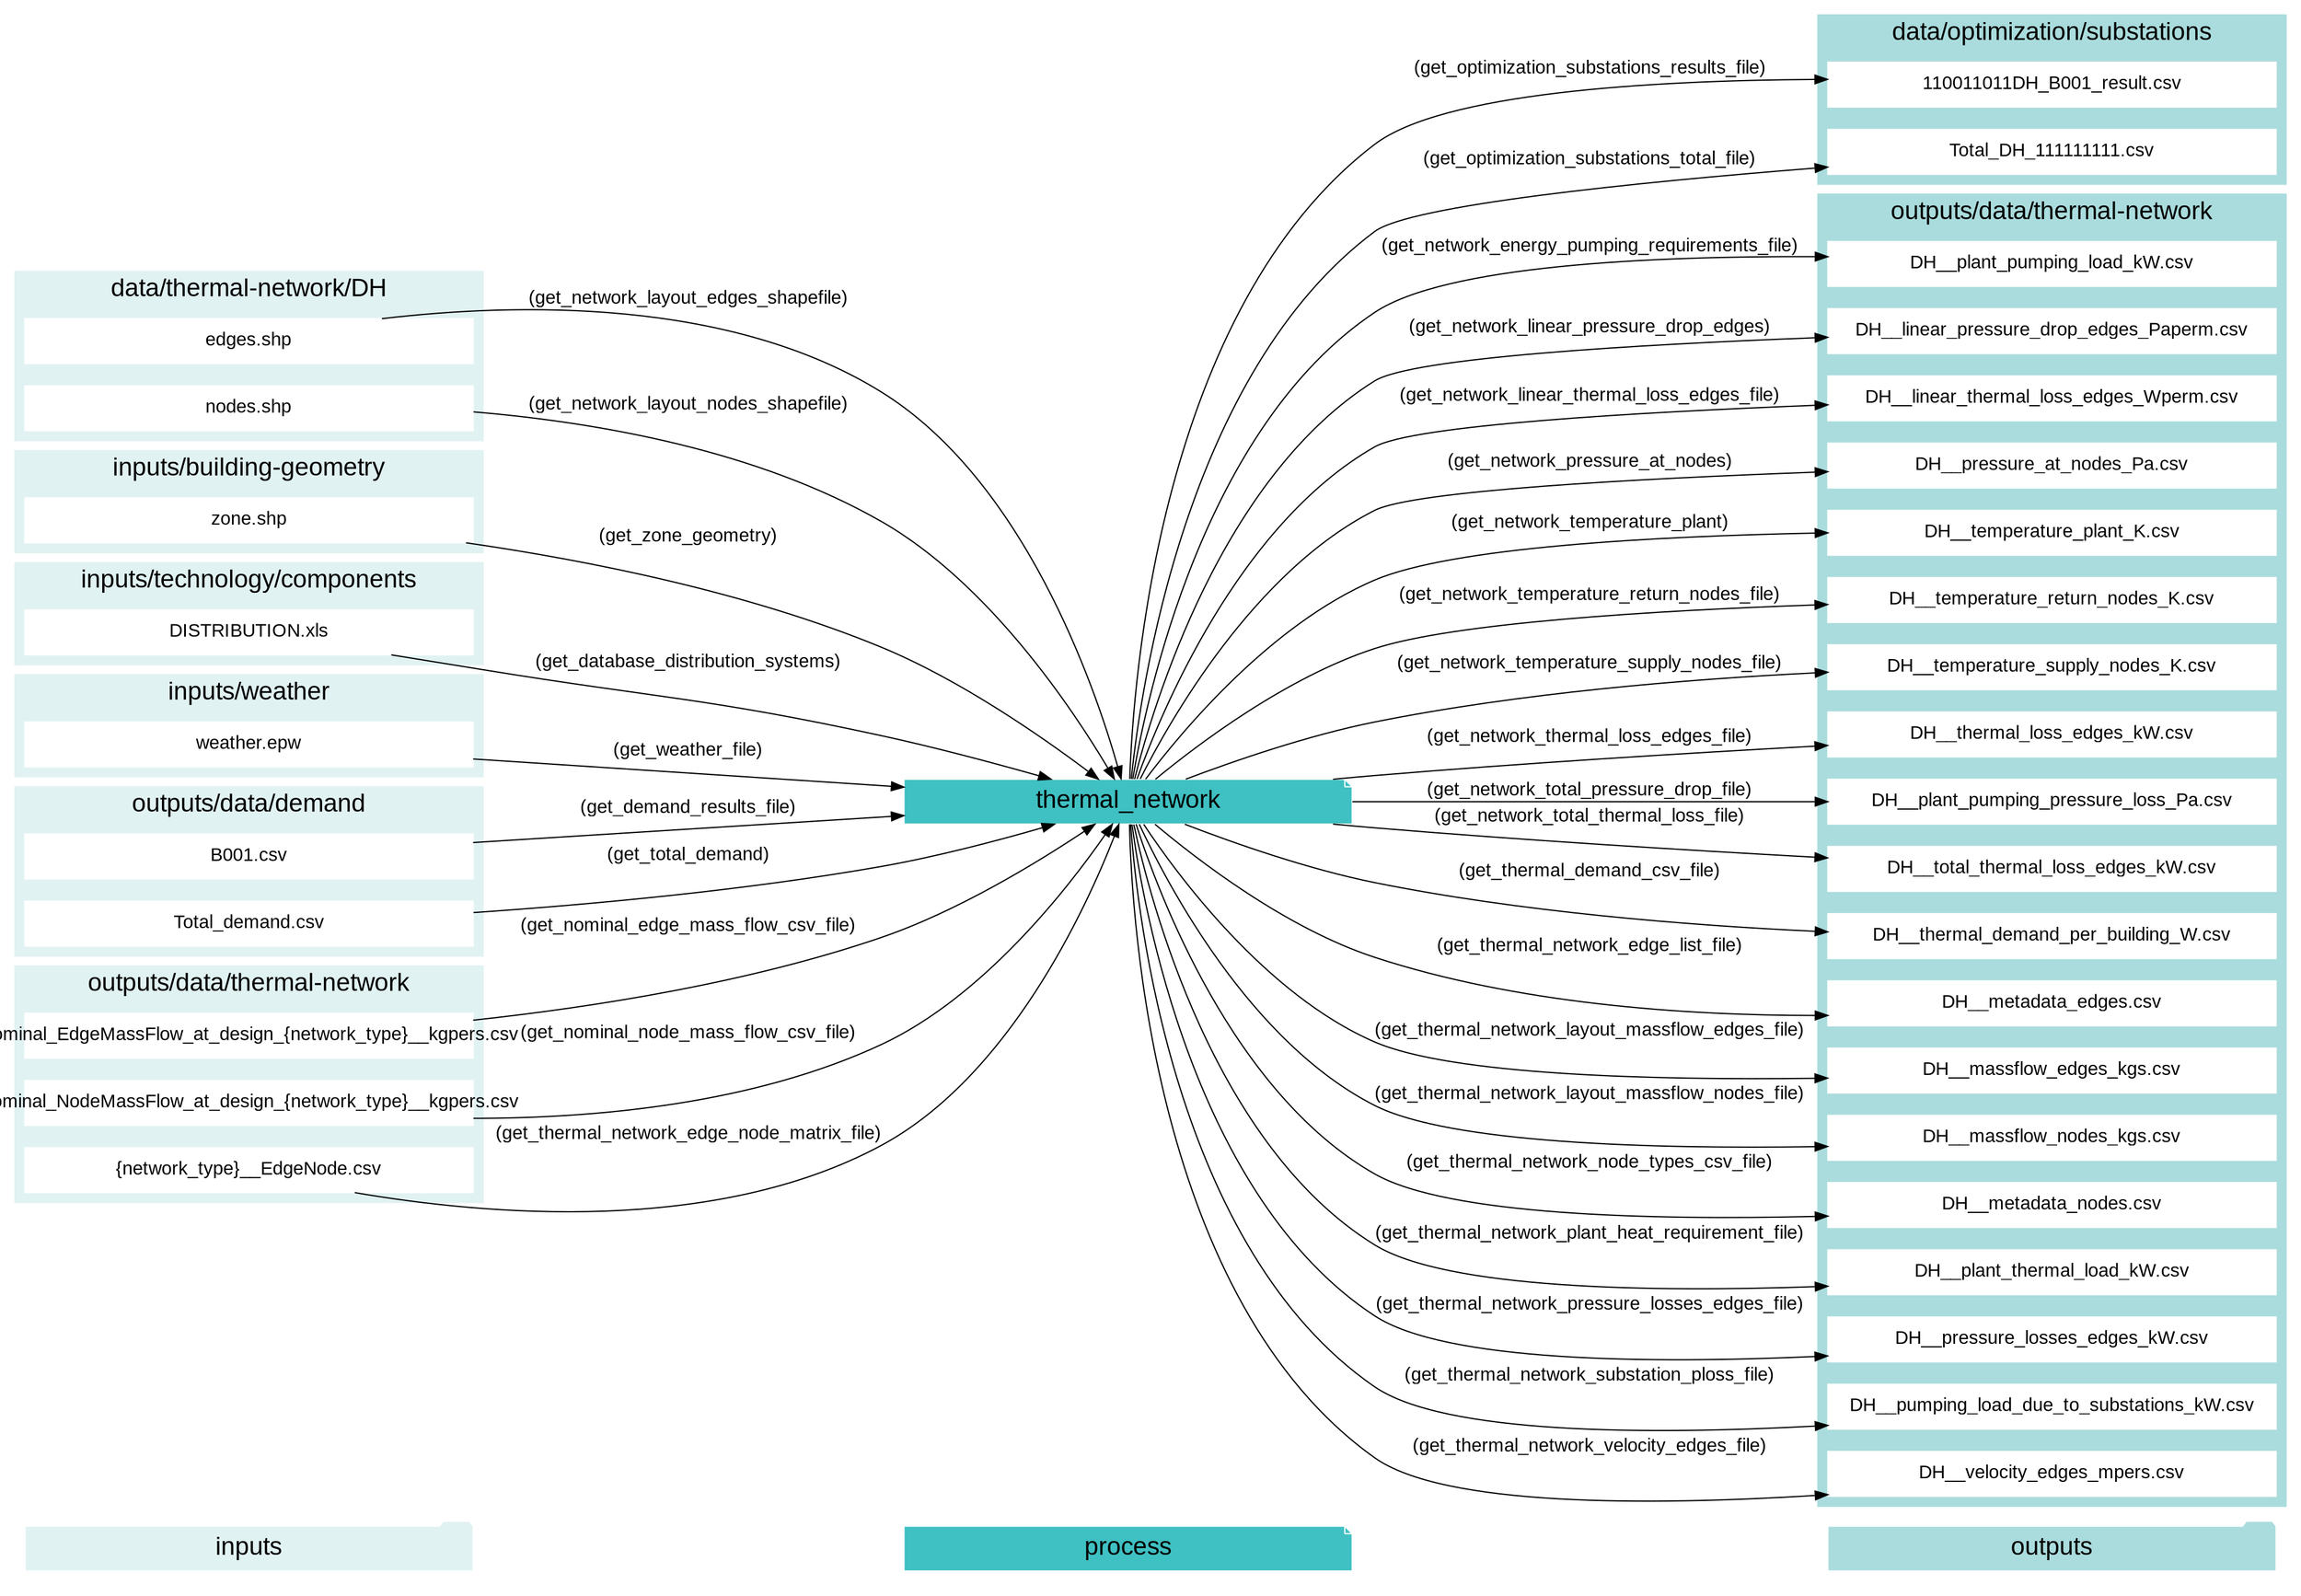 digraph thermal_network {
    rankdir="LR";
    graph [overlap=false, fontname=arial];
    node [shape=box, style=filled, color=white, fontsize=15, fontname=arial, fixedsize=true, width=5];
    edge [fontname=arial, fontsize = 15]
    newrank=true
    subgraph cluster_legend {
        fontsize=25
        style=invis
        "process"[style=filled, fillcolor="#3FC0C2", shape=note, fontsize=20, fontname="arial"]
        "inputs" [style=filled, shape=folder, color=white, fillcolor="#E1F2F2", fontsize=20]
        "outputs"[style=filled, shape=folder, color=white, fillcolor="#aadcdd", fontsize=20]
        "inputs"->"process"[style=invis]
        "process"->"outputs"[style=invis]
    }
    "thermal_network"[style=filled, color=white, fillcolor="#3FC0C2", shape=note, fontsize=20, fontname=arial];
    subgraph cluster_0_out {
        style = filled;
        color = "#aadcdd";
        fontsize = 20;
        rank=same;
        label="data/optimization/substations";
        get_optimization_substations_results_file[label="110011011DH_B001_result.csv"];
        get_optimization_substations_total_file[label="Total_DH_111111111.csv"];
    }
    subgraph cluster_1_in {
        style = filled;
        color = "#E1F2F2";
        fontsize = 20;
        rank=same;
        label="data/thermal-network/DH";
        get_network_layout_edges_shapefile[label="edges.shp"];
        get_network_layout_nodes_shapefile[label="nodes.shp"];
    }
    subgraph cluster_2_in {
        style = filled;
        color = "#E1F2F2";
        fontsize = 20;
        rank=same;
        label="inputs/building-geometry";
        get_zone_geometry[label="zone.shp"];
    }
    subgraph cluster_3_in {
        style = filled;
        color = "#E1F2F2";
        fontsize = 20;
        rank=same;
        label="inputs/technology/components";
        get_database_distribution_systems[label="DISTRIBUTION.xls"];
    }
    subgraph cluster_4_in {
        style = filled;
        color = "#E1F2F2";
        fontsize = 20;
        rank=same;
        label="inputs/weather";
        get_weather_file[label="weather.epw"];
    }
    subgraph cluster_5_in {
        style = filled;
        color = "#E1F2F2";
        fontsize = 20;
        rank=same;
        label="outputs/data/demand";
        get_demand_results_file[label="B001.csv"];
        get_total_demand[label="Total_demand.csv"];
    }
    subgraph cluster_6_in {
        style = filled;
        color = "#E1F2F2";
        fontsize = 20;
        rank=same;
        label="outputs/data/thermal-network";
        get_nominal_edge_mass_flow_csv_file[label="Nominal_EdgeMassFlow_at_design_{network_type}__kgpers.csv"];
        get_nominal_node_mass_flow_csv_file[label="Nominal_NodeMassFlow_at_design_{network_type}__kgpers.csv"];
        get_thermal_network_edge_node_matrix_file[label="{network_type}__EdgeNode.csv"];
    }
    subgraph cluster_6_out {
        style = filled;
        color = "#aadcdd";
        fontsize = 20;
        rank=same;
        label="outputs/data/thermal-network";
        get_network_energy_pumping_requirements_file[label="DH__plant_pumping_load_kW.csv"];
        get_network_linear_pressure_drop_edges[label="DH__linear_pressure_drop_edges_Paperm.csv"];
        get_network_linear_thermal_loss_edges_file[label="DH__linear_thermal_loss_edges_Wperm.csv"];
        get_network_pressure_at_nodes[label="DH__pressure_at_nodes_Pa.csv"];
        get_network_temperature_plant[label="DH__temperature_plant_K.csv"];
        get_network_temperature_return_nodes_file[label="DH__temperature_return_nodes_K.csv"];
        get_network_temperature_supply_nodes_file[label="DH__temperature_supply_nodes_K.csv"];
        get_network_thermal_loss_edges_file[label="DH__thermal_loss_edges_kW.csv"];
        get_network_total_pressure_drop_file[label="DH__plant_pumping_pressure_loss_Pa.csv"];
        get_network_total_thermal_loss_file[label="DH__total_thermal_loss_edges_kW.csv"];
        get_thermal_demand_csv_file[label="DH__thermal_demand_per_building_W.csv"];
        get_thermal_network_edge_list_file[label="DH__metadata_edges.csv"];
        get_thermal_network_layout_massflow_edges_file[label="DH__massflow_edges_kgs.csv"];
        get_thermal_network_layout_massflow_nodes_file[label="DH__massflow_nodes_kgs.csv"];
        get_thermal_network_node_types_csv_file[label="DH__metadata_nodes.csv"];
        get_thermal_network_plant_heat_requirement_file[label="DH__plant_thermal_load_kW.csv"];
        get_thermal_network_pressure_losses_edges_file[label="DH__pressure_losses_edges_kW.csv"];
        get_thermal_network_substation_ploss_file[label="DH__pumping_load_due_to_substations_kW.csv"];
        get_thermal_network_velocity_edges_file[label="DH__velocity_edges_mpers.csv"];
    }
    get_database_distribution_systems -> "thermal_network"[label="(get_database_distribution_systems)"];
    get_demand_results_file -> "thermal_network"[label="(get_demand_results_file)"];
    get_network_layout_edges_shapefile -> "thermal_network"[label="(get_network_layout_edges_shapefile)"];
    get_network_layout_nodes_shapefile -> "thermal_network"[label="(get_network_layout_nodes_shapefile)"];
    get_nominal_edge_mass_flow_csv_file -> "thermal_network"[label="(get_nominal_edge_mass_flow_csv_file)"];
    get_nominal_node_mass_flow_csv_file -> "thermal_network"[label="(get_nominal_node_mass_flow_csv_file)"];
    get_thermal_network_edge_node_matrix_file -> "thermal_network"[label="(get_thermal_network_edge_node_matrix_file)"];
    get_total_demand -> "thermal_network"[label="(get_total_demand)"];
    get_weather_file -> "thermal_network"[label="(get_weather_file)"];
    get_zone_geometry -> "thermal_network"[label="(get_zone_geometry)"];
    "thermal_network" -> get_network_energy_pumping_requirements_file[label="(get_network_energy_pumping_requirements_file)"];
    "thermal_network" -> get_network_linear_pressure_drop_edges[label="(get_network_linear_pressure_drop_edges)"];
    "thermal_network" -> get_network_linear_thermal_loss_edges_file[label="(get_network_linear_thermal_loss_edges_file)"];
    "thermal_network" -> get_network_pressure_at_nodes[label="(get_network_pressure_at_nodes)"];
    "thermal_network" -> get_network_temperature_plant[label="(get_network_temperature_plant)"];
    "thermal_network" -> get_network_temperature_return_nodes_file[label="(get_network_temperature_return_nodes_file)"];
    "thermal_network" -> get_network_temperature_supply_nodes_file[label="(get_network_temperature_supply_nodes_file)"];
    "thermal_network" -> get_network_thermal_loss_edges_file[label="(get_network_thermal_loss_edges_file)"];
    "thermal_network" -> get_network_total_pressure_drop_file[label="(get_network_total_pressure_drop_file)"];
    "thermal_network" -> get_network_total_thermal_loss_file[label="(get_network_total_thermal_loss_file)"];
    "thermal_network" -> get_optimization_substations_results_file[label="(get_optimization_substations_results_file)"];
    "thermal_network" -> get_optimization_substations_total_file[label="(get_optimization_substations_total_file)"];
    "thermal_network" -> get_thermal_demand_csv_file[label="(get_thermal_demand_csv_file)"];
    "thermal_network" -> get_thermal_network_edge_list_file[label="(get_thermal_network_edge_list_file)"];
    "thermal_network" -> get_thermal_network_layout_massflow_edges_file[label="(get_thermal_network_layout_massflow_edges_file)"];
    "thermal_network" -> get_thermal_network_layout_massflow_nodes_file[label="(get_thermal_network_layout_massflow_nodes_file)"];
    "thermal_network" -> get_thermal_network_node_types_csv_file[label="(get_thermal_network_node_types_csv_file)"];
    "thermal_network" -> get_thermal_network_plant_heat_requirement_file[label="(get_thermal_network_plant_heat_requirement_file)"];
    "thermal_network" -> get_thermal_network_pressure_losses_edges_file[label="(get_thermal_network_pressure_losses_edges_file)"];
    "thermal_network" -> get_thermal_network_substation_ploss_file[label="(get_thermal_network_substation_ploss_file)"];
    "thermal_network" -> get_thermal_network_velocity_edges_file[label="(get_thermal_network_velocity_edges_file)"];
    }